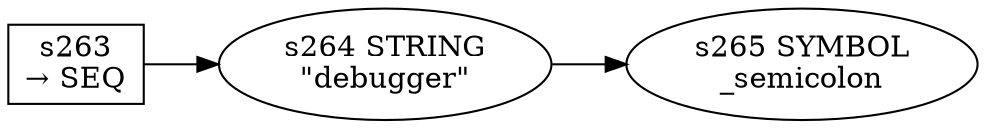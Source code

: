 
  digraph debugger_statement {
  
    rankdir=LR;
  
    s263 [label="s263\n&rarr; SEQ", shape=record, fixedsize=false, peripheries=1];
  s264 [label="s264 STRING\n\"debugger\""];
  s263 -> s264 [];
  s265 [label="s265 SYMBOL\n_semicolon" href="javascript-grammar.json._semicolon.dot.svg"];
  s264 -> s265 [];
  
  }
  